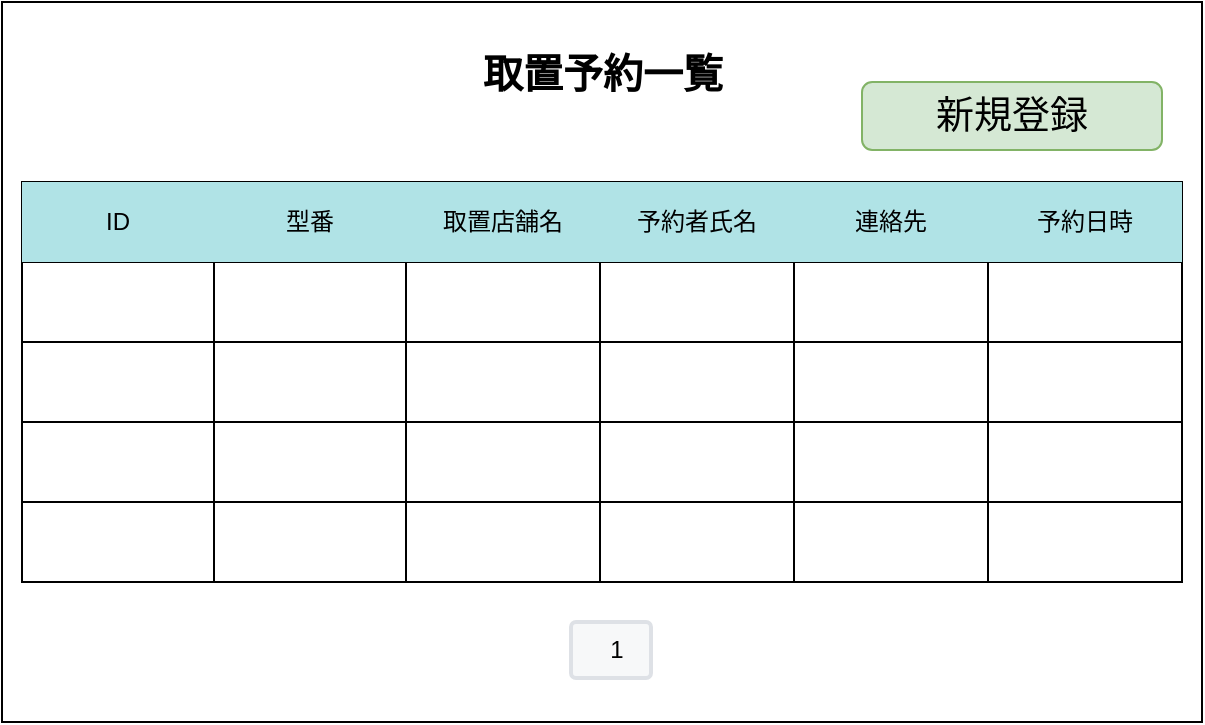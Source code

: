 <mxfile version="15.7.0" type="embed" pages="4">
    <diagram id="K4W08yTwAg88PEcUbGW-" name="S09-01 取置予約一覧">
        <mxGraphModel dx="747" dy="437" grid="1" gridSize="10" guides="1" tooltips="1" connect="1" arrows="1" fold="1" page="1" pageScale="1" pageWidth="827" pageHeight="1169" math="0" shadow="0">
            <root>
                <mxCell id="0"/>
                <mxCell id="1" parent="0"/>
                <mxCell id="4" value="" style="rounded=0;whiteSpace=wrap;html=1;" vertex="1" parent="1">
                    <mxGeometry x="40" y="40" width="600" height="360" as="geometry"/>
                </mxCell>
                <mxCell id="5" value="取置予約一覧" style="text;html=1;strokeColor=none;fillColor=none;align=center;verticalAlign=middle;whiteSpace=wrap;rounded=0;fontColor=default;fontStyle=1;fontSize=20;" vertex="1" parent="1">
                    <mxGeometry x="277.5" y="50" width="125" height="50" as="geometry"/>
                </mxCell>
                <mxCell id="6" value="&lt;span style=&quot;font-size: 19px&quot;&gt;新規登録&lt;/span&gt;" style="rounded=1;whiteSpace=wrap;html=1;align=center;labelBackgroundColor=none;fillColor=#d5e8d4;strokeColor=#82b366;" vertex="1" parent="1">
                    <mxGeometry x="470" y="80" width="150" height="34" as="geometry"/>
                </mxCell>
                <mxCell id="7" value="" style="shape=image;html=1;verticalAlign=top;verticalLabelPosition=bottom;labelBackgroundColor=#ffffff;imageAspect=0;aspect=fixed;image=https://cdn0.iconfinder.com/data/icons/essentials-9/128/__Right-128.png;fontSize=19;" vertex="1" parent="1">
                    <mxGeometry x="374.5" y="350" width="28" height="28" as="geometry"/>
                </mxCell>
                <mxCell id="8" value="1" style="rounded=1;arcSize=9;fillColor=#F7F8F9;align=center;spacingLeft=5;strokeColor=#DEE1E6;html=1;strokeWidth=2;fontSize=12" vertex="1" parent="1">
                    <mxGeometry x="324.5" y="350" width="40" height="28" as="geometry"/>
                </mxCell>
                <mxCell id="9" value="" style="shape=table;startSize=0;container=1;collapsible=0;childLayout=tableLayout;strokeColor=#000000;" vertex="1" parent="1">
                    <mxGeometry x="50" y="130" width="580" height="200" as="geometry"/>
                </mxCell>
                <mxCell id="10" value="" style="shape=partialRectangle;collapsible=0;dropTarget=0;pointerEvents=0;fillColor=none;top=0;left=0;bottom=0;right=0;points=[[0,0.5],[1,0.5]];portConstraint=eastwest;strokeColor=#999999;" vertex="1" parent="9">
                    <mxGeometry width="580" height="40" as="geometry"/>
                </mxCell>
                <mxCell id="11" value="ID" style="shape=partialRectangle;html=1;whiteSpace=wrap;connectable=0;overflow=hidden;fillColor=#b0e3e6;top=0;left=0;bottom=0;right=0;pointerEvents=1;strokeColor=#000000;" vertex="1" parent="10">
                    <mxGeometry width="96" height="40" as="geometry">
                        <mxRectangle width="96" height="40" as="alternateBounds"/>
                    </mxGeometry>
                </mxCell>
                <mxCell id="12" value="型番" style="shape=partialRectangle;html=1;whiteSpace=wrap;connectable=0;overflow=hidden;fillColor=#b0e3e6;top=0;left=0;bottom=0;right=0;pointerEvents=1;strokeColor=#000000;" vertex="1" parent="10">
                    <mxGeometry x="96" width="96" height="40" as="geometry">
                        <mxRectangle width="96" height="40" as="alternateBounds"/>
                    </mxGeometry>
                </mxCell>
                <mxCell id="13" value="取置店舗名" style="shape=partialRectangle;html=1;whiteSpace=wrap;connectable=0;overflow=hidden;fillColor=#b0e3e6;top=0;left=0;bottom=0;right=0;pointerEvents=1;strokeColor=#000000;" vertex="1" parent="10">
                    <mxGeometry x="192" width="97" height="40" as="geometry">
                        <mxRectangle width="97" height="40" as="alternateBounds"/>
                    </mxGeometry>
                </mxCell>
                <mxCell id="14" value="予約者氏名" style="shape=partialRectangle;html=1;whiteSpace=wrap;connectable=0;overflow=hidden;fillColor=#b0e3e6;top=0;left=0;bottom=0;right=0;pointerEvents=1;strokeColor=#000000;" vertex="1" parent="10">
                    <mxGeometry x="289" width="97" height="40" as="geometry">
                        <mxRectangle width="97" height="40" as="alternateBounds"/>
                    </mxGeometry>
                </mxCell>
                <mxCell id="15" value="連絡先" style="shape=partialRectangle;html=1;whiteSpace=wrap;connectable=0;overflow=hidden;fillColor=#b0e3e6;top=0;left=0;bottom=0;right=0;pointerEvents=1;strokeColor=#000000;" vertex="1" parent="10">
                    <mxGeometry x="386" width="97" height="40" as="geometry">
                        <mxRectangle width="97" height="40" as="alternateBounds"/>
                    </mxGeometry>
                </mxCell>
                <mxCell id="16" value="予約日時" style="shape=partialRectangle;html=1;whiteSpace=wrap;connectable=0;overflow=hidden;fillColor=#b0e3e6;top=0;left=0;bottom=0;right=0;pointerEvents=1;strokeColor=#000000;" vertex="1" parent="10">
                    <mxGeometry x="483" width="97" height="40" as="geometry">
                        <mxRectangle width="97" height="40" as="alternateBounds"/>
                    </mxGeometry>
                </mxCell>
                <mxCell id="17" value="" style="shape=partialRectangle;collapsible=0;dropTarget=0;pointerEvents=0;fillColor=none;top=0;left=0;bottom=0;right=0;points=[[0,0.5],[1,0.5]];portConstraint=eastwest;strokeColor=#999999;" vertex="1" parent="9">
                    <mxGeometry y="40" width="580" height="40" as="geometry"/>
                </mxCell>
                <mxCell id="18" value="" style="shape=partialRectangle;html=1;whiteSpace=wrap;connectable=0;overflow=hidden;fillColor=none;top=0;left=0;bottom=0;right=0;pointerEvents=1;strokeColor=#999999;" vertex="1" parent="17">
                    <mxGeometry width="96" height="40" as="geometry">
                        <mxRectangle width="96" height="40" as="alternateBounds"/>
                    </mxGeometry>
                </mxCell>
                <mxCell id="19" value="" style="shape=partialRectangle;html=1;whiteSpace=wrap;connectable=0;overflow=hidden;fillColor=none;top=0;left=0;bottom=0;right=0;pointerEvents=1;strokeColor=#999999;" vertex="1" parent="17">
                    <mxGeometry x="96" width="96" height="40" as="geometry">
                        <mxRectangle width="96" height="40" as="alternateBounds"/>
                    </mxGeometry>
                </mxCell>
                <mxCell id="20" value="" style="shape=partialRectangle;html=1;whiteSpace=wrap;connectable=0;overflow=hidden;fillColor=none;top=0;left=0;bottom=0;right=0;pointerEvents=1;strokeColor=#999999;" vertex="1" parent="17">
                    <mxGeometry x="192" width="97" height="40" as="geometry">
                        <mxRectangle width="97" height="40" as="alternateBounds"/>
                    </mxGeometry>
                </mxCell>
                <mxCell id="21" value="" style="shape=partialRectangle;html=1;whiteSpace=wrap;connectable=0;overflow=hidden;fillColor=none;top=0;left=0;bottom=0;right=0;pointerEvents=1;strokeColor=#999999;" vertex="1" parent="17">
                    <mxGeometry x="289" width="97" height="40" as="geometry">
                        <mxRectangle width="97" height="40" as="alternateBounds"/>
                    </mxGeometry>
                </mxCell>
                <mxCell id="22" value="" style="shape=partialRectangle;html=1;whiteSpace=wrap;connectable=0;overflow=hidden;fillColor=none;top=0;left=0;bottom=0;right=0;pointerEvents=1;strokeColor=#999999;" vertex="1" parent="17">
                    <mxGeometry x="386" width="97" height="40" as="geometry">
                        <mxRectangle width="97" height="40" as="alternateBounds"/>
                    </mxGeometry>
                </mxCell>
                <mxCell id="23" style="shape=partialRectangle;html=1;whiteSpace=wrap;connectable=0;overflow=hidden;fillColor=none;top=0;left=0;bottom=0;right=0;pointerEvents=1;strokeColor=#999999;" vertex="1" parent="17">
                    <mxGeometry x="483" width="97" height="40" as="geometry">
                        <mxRectangle width="97" height="40" as="alternateBounds"/>
                    </mxGeometry>
                </mxCell>
                <mxCell id="24" value="" style="shape=partialRectangle;collapsible=0;dropTarget=0;pointerEvents=0;fillColor=none;top=0;left=0;bottom=0;right=0;points=[[0,0.5],[1,0.5]];portConstraint=eastwest;strokeColor=#999999;" vertex="1" parent="9">
                    <mxGeometry y="80" width="580" height="40" as="geometry"/>
                </mxCell>
                <mxCell id="25" value="" style="shape=partialRectangle;html=1;whiteSpace=wrap;connectable=0;overflow=hidden;fillColor=none;top=0;left=0;bottom=0;right=0;pointerEvents=1;strokeColor=#999999;" vertex="1" parent="24">
                    <mxGeometry width="96" height="40" as="geometry">
                        <mxRectangle width="96" height="40" as="alternateBounds"/>
                    </mxGeometry>
                </mxCell>
                <mxCell id="26" value="" style="shape=partialRectangle;html=1;whiteSpace=wrap;connectable=0;overflow=hidden;fillColor=none;top=0;left=0;bottom=0;right=0;pointerEvents=1;strokeColor=#999999;" vertex="1" parent="24">
                    <mxGeometry x="96" width="96" height="40" as="geometry">
                        <mxRectangle width="96" height="40" as="alternateBounds"/>
                    </mxGeometry>
                </mxCell>
                <mxCell id="27" value="" style="shape=partialRectangle;html=1;whiteSpace=wrap;connectable=0;overflow=hidden;fillColor=none;top=0;left=0;bottom=0;right=0;pointerEvents=1;strokeColor=#999999;" vertex="1" parent="24">
                    <mxGeometry x="192" width="97" height="40" as="geometry">
                        <mxRectangle width="97" height="40" as="alternateBounds"/>
                    </mxGeometry>
                </mxCell>
                <mxCell id="28" value="" style="shape=partialRectangle;html=1;whiteSpace=wrap;connectable=0;overflow=hidden;fillColor=none;top=0;left=0;bottom=0;right=0;pointerEvents=1;strokeColor=#999999;" vertex="1" parent="24">
                    <mxGeometry x="289" width="97" height="40" as="geometry">
                        <mxRectangle width="97" height="40" as="alternateBounds"/>
                    </mxGeometry>
                </mxCell>
                <mxCell id="29" value="" style="shape=partialRectangle;html=1;whiteSpace=wrap;connectable=0;overflow=hidden;fillColor=none;top=0;left=0;bottom=0;right=0;pointerEvents=1;strokeColor=#999999;" vertex="1" parent="24">
                    <mxGeometry x="386" width="97" height="40" as="geometry">
                        <mxRectangle width="97" height="40" as="alternateBounds"/>
                    </mxGeometry>
                </mxCell>
                <mxCell id="30" style="shape=partialRectangle;html=1;whiteSpace=wrap;connectable=0;overflow=hidden;fillColor=none;top=0;left=0;bottom=0;right=0;pointerEvents=1;strokeColor=#999999;" vertex="1" parent="24">
                    <mxGeometry x="483" width="97" height="40" as="geometry">
                        <mxRectangle width="97" height="40" as="alternateBounds"/>
                    </mxGeometry>
                </mxCell>
                <mxCell id="31" value="" style="shape=partialRectangle;collapsible=0;dropTarget=0;pointerEvents=0;fillColor=none;top=0;left=0;bottom=0;right=0;points=[[0,0.5],[1,0.5]];portConstraint=eastwest;strokeColor=#999999;" vertex="1" parent="9">
                    <mxGeometry y="120" width="580" height="40" as="geometry"/>
                </mxCell>
                <mxCell id="32" value="" style="shape=partialRectangle;html=1;whiteSpace=wrap;connectable=0;overflow=hidden;fillColor=none;top=0;left=0;bottom=0;right=0;pointerEvents=1;strokeColor=#999999;" vertex="1" parent="31">
                    <mxGeometry width="96" height="40" as="geometry">
                        <mxRectangle width="96" height="40" as="alternateBounds"/>
                    </mxGeometry>
                </mxCell>
                <mxCell id="33" value="" style="shape=partialRectangle;html=1;whiteSpace=wrap;connectable=0;overflow=hidden;fillColor=none;top=0;left=0;bottom=0;right=0;pointerEvents=1;strokeColor=#999999;" vertex="1" parent="31">
                    <mxGeometry x="96" width="96" height="40" as="geometry">
                        <mxRectangle width="96" height="40" as="alternateBounds"/>
                    </mxGeometry>
                </mxCell>
                <mxCell id="34" value="" style="shape=partialRectangle;html=1;whiteSpace=wrap;connectable=0;overflow=hidden;fillColor=none;top=0;left=0;bottom=0;right=0;pointerEvents=1;strokeColor=#999999;" vertex="1" parent="31">
                    <mxGeometry x="192" width="97" height="40" as="geometry">
                        <mxRectangle width="97" height="40" as="alternateBounds"/>
                    </mxGeometry>
                </mxCell>
                <mxCell id="35" value="" style="shape=partialRectangle;html=1;whiteSpace=wrap;connectable=0;overflow=hidden;fillColor=none;top=0;left=0;bottom=0;right=0;pointerEvents=1;strokeColor=#999999;" vertex="1" parent="31">
                    <mxGeometry x="289" width="97" height="40" as="geometry">
                        <mxRectangle width="97" height="40" as="alternateBounds"/>
                    </mxGeometry>
                </mxCell>
                <mxCell id="36" value="" style="shape=partialRectangle;html=1;whiteSpace=wrap;connectable=0;overflow=hidden;fillColor=none;top=0;left=0;bottom=0;right=0;pointerEvents=1;strokeColor=#999999;" vertex="1" parent="31">
                    <mxGeometry x="386" width="97" height="40" as="geometry">
                        <mxRectangle width="97" height="40" as="alternateBounds"/>
                    </mxGeometry>
                </mxCell>
                <mxCell id="37" style="shape=partialRectangle;html=1;whiteSpace=wrap;connectable=0;overflow=hidden;fillColor=none;top=0;left=0;bottom=0;right=0;pointerEvents=1;strokeColor=#999999;" vertex="1" parent="31">
                    <mxGeometry x="483" width="97" height="40" as="geometry">
                        <mxRectangle width="97" height="40" as="alternateBounds"/>
                    </mxGeometry>
                </mxCell>
                <mxCell id="38" value="" style="shape=partialRectangle;collapsible=0;dropTarget=0;pointerEvents=0;fillColor=none;top=0;left=0;bottom=0;right=0;points=[[0,0.5],[1,0.5]];portConstraint=eastwest;strokeColor=#999999;" vertex="1" parent="9">
                    <mxGeometry y="160" width="580" height="40" as="geometry"/>
                </mxCell>
                <mxCell id="39" value="" style="shape=partialRectangle;html=1;whiteSpace=wrap;connectable=0;overflow=hidden;fillColor=none;top=0;left=0;bottom=0;right=0;pointerEvents=1;strokeColor=#999999;" vertex="1" parent="38">
                    <mxGeometry width="96" height="40" as="geometry">
                        <mxRectangle width="96" height="40" as="alternateBounds"/>
                    </mxGeometry>
                </mxCell>
                <mxCell id="40" value="" style="shape=partialRectangle;html=1;whiteSpace=wrap;connectable=0;overflow=hidden;fillColor=none;top=0;left=0;bottom=0;right=0;pointerEvents=1;strokeColor=#999999;" vertex="1" parent="38">
                    <mxGeometry x="96" width="96" height="40" as="geometry">
                        <mxRectangle width="96" height="40" as="alternateBounds"/>
                    </mxGeometry>
                </mxCell>
                <mxCell id="41" value="" style="shape=partialRectangle;html=1;whiteSpace=wrap;connectable=0;overflow=hidden;fillColor=none;top=0;left=0;bottom=0;right=0;pointerEvents=1;strokeColor=#999999;" vertex="1" parent="38">
                    <mxGeometry x="192" width="97" height="40" as="geometry">
                        <mxRectangle width="97" height="40" as="alternateBounds"/>
                    </mxGeometry>
                </mxCell>
                <mxCell id="42" value="" style="shape=partialRectangle;html=1;whiteSpace=wrap;connectable=0;overflow=hidden;fillColor=none;top=0;left=0;bottom=0;right=0;pointerEvents=1;strokeColor=#999999;" vertex="1" parent="38">
                    <mxGeometry x="289" width="97" height="40" as="geometry">
                        <mxRectangle width="97" height="40" as="alternateBounds"/>
                    </mxGeometry>
                </mxCell>
                <mxCell id="43" value="" style="shape=partialRectangle;html=1;whiteSpace=wrap;connectable=0;overflow=hidden;fillColor=none;top=0;left=0;bottom=0;right=0;pointerEvents=1;strokeColor=#999999;" vertex="1" parent="38">
                    <mxGeometry x="386" width="97" height="40" as="geometry">
                        <mxRectangle width="97" height="40" as="alternateBounds"/>
                    </mxGeometry>
                </mxCell>
                <mxCell id="44" style="shape=partialRectangle;html=1;whiteSpace=wrap;connectable=0;overflow=hidden;fillColor=none;top=0;left=0;bottom=0;right=0;pointerEvents=1;strokeColor=#999999;" vertex="1" parent="38">
                    <mxGeometry x="483" width="97" height="40" as="geometry">
                        <mxRectangle width="97" height="40" as="alternateBounds"/>
                    </mxGeometry>
                </mxCell>
                <mxCell id="2" value="名称未設定レイヤ" parent="0"/>
                <mxCell id="3" value="名称未設定レイヤ" parent="0"/>
            </root>
        </mxGraphModel>
    </diagram>
    <diagram id="hJ6PoeBV1xR7DKpLhHnH" name="S09-02 取置予約新規登録">
        &#xa;
        <mxGraphModel dx="1574" dy="1606" grid="1" gridSize="10" guides="1" tooltips="1" connect="1" arrows="1" fold="1" page="1" pageScale="1" pageWidth="827" pageHeight="1169" math="0" shadow="0">
            &#xa;
            <root>
                &#xa;
                <mxCell id="eaUeBVpq3exUolBu3DuL-0"/>
                &#xa;
                <mxCell id="eaUeBVpq3exUolBu3DuL-1" style="locked=1;" parent="eaUeBVpq3exUolBu3DuL-0"/>
                &#xa;
                <mxCell id="SEgrAdCsbzQRBIXkQoGk-2" value="" style="rounded=0;whiteSpace=wrap;html=1;fillColor=default;strokeColor=default;fontColor=default;" vertex="1" parent="eaUeBVpq3exUolBu3DuL-1">
                    &#xa;
                    <mxGeometry x="15" y="36.5" width="680" height="403.5" as="geometry"/>
                    &#xa;
                </mxCell>
                &#xa;
                <mxCell id="SEgrAdCsbzQRBIXkQoGk-3" value="取置予約新規登録" style="text;html=1;strokeColor=none;fillColor=none;align=center;verticalAlign=middle;whiteSpace=wrap;rounded=0;fontColor=default;fontStyle=1;fontSize=20;" vertex="1" parent="eaUeBVpq3exUolBu3DuL-1">
                    &#xa;
                    <mxGeometry x="271.25" y="55" width="167.5" height="50" as="geometry"/>
                    &#xa;
                </mxCell>
                &#xa;
                <mxCell id="SEgrAdCsbzQRBIXkQoGk-4" value="ID" style="text;html=1;strokeColor=none;fillColor=none;align=center;verticalAlign=middle;whiteSpace=wrap;rounded=0;" vertex="1" parent="eaUeBVpq3exUolBu3DuL-1">
                    &#xa;
                    <mxGeometry x="120" y="125" width="60" height="30" as="geometry"/>
                    &#xa;
                </mxCell>
                &#xa;
                <mxCell id="SEgrAdCsbzQRBIXkQoGk-5" value="" style="rounded=1;arcSize=9;fillColor=#F7F8F9;align=left;spacingLeft=5;strokeColor=#DEE1E6;html=1;strokeWidth=2;fontSize=12" vertex="1" parent="eaUeBVpq3exUolBu3DuL-1">
                    &#xa;
                    <mxGeometry x="218" y="125" width="290" height="33" as="geometry"/>
                    &#xa;
                </mxCell>
                &#xa;
                <mxCell id="SEgrAdCsbzQRBIXkQoGk-6" value="型番" style="text;html=1;strokeColor=none;fillColor=none;align=center;verticalAlign=middle;whiteSpace=wrap;rounded=0;" vertex="1" parent="eaUeBVpq3exUolBu3DuL-1">
                    &#xa;
                    <mxGeometry x="100" y="165.5" width="100" height="30" as="geometry"/>
                    &#xa;
                </mxCell>
                &#xa;
                <mxCell id="SEgrAdCsbzQRBIXkQoGk-7" value="" style="rounded=1;arcSize=9;fillColor=#F7F8F9;align=left;spacingLeft=5;strokeColor=#DEE1E6;html=1;strokeWidth=2;fontSize=12" vertex="1" parent="eaUeBVpq3exUolBu3DuL-1">
                    &#xa;
                    <mxGeometry x="218" y="165.5" width="290" height="33" as="geometry"/>
                    &#xa;
                </mxCell>
                &#xa;
                <mxCell id="SEgrAdCsbzQRBIXkQoGk-8" value="取置店舗名" style="text;html=1;strokeColor=none;fillColor=none;align=center;verticalAlign=middle;whiteSpace=wrap;rounded=0;" vertex="1" parent="eaUeBVpq3exUolBu3DuL-1">
                    &#xa;
                    <mxGeometry x="115" y="207" width="70" height="30" as="geometry"/>
                    &#xa;
                </mxCell>
                &#xa;
                <mxCell id="SEgrAdCsbzQRBIXkQoGk-9" value="予約者氏名" style="text;html=1;strokeColor=none;fillColor=none;align=center;verticalAlign=middle;whiteSpace=wrap;rounded=0;" vertex="1" parent="eaUeBVpq3exUolBu3DuL-1">
                    &#xa;
                    <mxGeometry x="115" y="245.5" width="70" height="30" as="geometry"/>
                    &#xa;
                </mxCell>
                &#xa;
                <mxCell id="SEgrAdCsbzQRBIXkQoGk-10" value="" style="rounded=1;arcSize=9;fillColor=#ffffff;strokeColor=#4C9AFF;html=1;strokeWidth=2;spacingLeft=30;fontColor=#000000;align=left" vertex="1" parent="eaUeBVpq3exUolBu3DuL-1">
                    &#xa;
                    <mxGeometry x="218" y="205.5" width="290" height="33" as="geometry"/>
                    &#xa;
                </mxCell>
                &#xa;
                <mxCell id="SEgrAdCsbzQRBIXkQoGk-11" value="" style="shape=step;whiteSpace=wrap;html=1;rounded=0;strokeColor=none;strokeWidth=2;fillColor=#0A1E43;gradientColor=none;fontFamily=Verdana;fontSize=14;fontColor=#000000;align=left;direction=south;size=0.65;" vertex="1" parent="SEgrAdCsbzQRBIXkQoGk-10">
                    &#xa;
                    <mxGeometry x="1" y="0.5" width="10" height="7" relative="1" as="geometry">
                        &#xa;
                        <mxPoint x="-24" y="-3" as="offset"/>
                        &#xa;
                    </mxGeometry>
                    &#xa;
                </mxCell>
                &#xa;
                <mxCell id="SEgrAdCsbzQRBIXkQoGk-12" value="" style="rounded=1;arcSize=9;fillColor=#F7F8F9;align=left;spacingLeft=5;strokeColor=#DEE1E6;html=1;strokeWidth=2;fontSize=12" vertex="1" parent="eaUeBVpq3exUolBu3DuL-1">
                    &#xa;
                    <mxGeometry x="218" y="245.5" width="290" height="33" as="geometry"/>
                    &#xa;
                </mxCell>
                &#xa;
                <mxCell id="SEgrAdCsbzQRBIXkQoGk-13" value="連絡先" style="text;html=1;strokeColor=none;fillColor=none;align=center;verticalAlign=middle;whiteSpace=wrap;rounded=0;" vertex="1" parent="eaUeBVpq3exUolBu3DuL-1">
                    &#xa;
                    <mxGeometry x="115" y="284" width="70" height="30" as="geometry"/>
                    &#xa;
                </mxCell>
                &#xa;
                <mxCell id="SEgrAdCsbzQRBIXkQoGk-14" value="" style="rounded=1;arcSize=9;fillColor=#F7F8F9;align=left;spacingLeft=5;strokeColor=#DEE1E6;html=1;strokeWidth=2;fontSize=12" vertex="1" parent="eaUeBVpq3exUolBu3DuL-1">
                    &#xa;
                    <mxGeometry x="218" y="284" width="290" height="33" as="geometry"/>
                    &#xa;
                </mxCell>
                &#xa;
                <mxCell id="SEgrAdCsbzQRBIXkQoGk-15" value="予約日時" style="text;html=1;strokeColor=none;fillColor=none;align=center;verticalAlign=middle;whiteSpace=wrap;rounded=0;" vertex="1" parent="eaUeBVpq3exUolBu3DuL-1">
                    &#xa;
                    <mxGeometry x="115" y="327" width="70" height="30" as="geometry"/>
                    &#xa;
                </mxCell>
                &#xa;
                <mxCell id="SEgrAdCsbzQRBIXkQoGk-16" value="" style="rounded=1;arcSize=9;fillColor=#F7F8F9;align=left;spacingLeft=5;strokeColor=#DEE1E6;html=1;strokeWidth=2;fontSize=12" vertex="1" parent="eaUeBVpq3exUolBu3DuL-1">
                    &#xa;
                    <mxGeometry x="218" y="327" width="290" height="33" as="geometry"/>
                    &#xa;
                </mxCell>
                &#xa;
                <mxCell id="SEgrAdCsbzQRBIXkQoGk-17" value="&lt;span style=&quot;font-size: 19px&quot;&gt;登録&lt;/span&gt;" style="rounded=1;whiteSpace=wrap;html=1;align=center;labelBackgroundColor=none;fillColor=#d5e8d4;strokeColor=#82b366;" vertex="1" parent="eaUeBVpq3exUolBu3DuL-1">
                    &#xa;
                    <mxGeometry x="298" y="385" width="130" height="34" as="geometry"/>
                    &#xa;
                </mxCell>
                &#xa;
                <mxCell id="SEgrAdCsbzQRBIXkQoGk-18" value="①" style="whiteSpace=wrap;html=1;aspect=fixed;fontSize=21;" vertex="1" parent="eaUeBVpq3exUolBu3DuL-1">
                    &#xa;
                    <mxGeometry x="344" y="-23" width="44" height="44" as="geometry"/>
                    &#xa;
                </mxCell>
                &#xa;
                <mxCell id="SEgrAdCsbzQRBIXkQoGk-19" value="②" style="whiteSpace=wrap;html=1;aspect=fixed;fontSize=21;" vertex="1" parent="eaUeBVpq3exUolBu3DuL-1">
                    &#xa;
                    <mxGeometry x="-34" y="170" width="44" height="44" as="geometry"/>
                    &#xa;
                </mxCell>
                &#xa;
                <mxCell id="SEgrAdCsbzQRBIXkQoGk-20" value="" style="endArrow=none;html=1;rounded=0;fontSize=19;entryX=1;entryY=0.5;entryDx=0;entryDy=0;exitX=0;exitY=0.5;exitDx=0;exitDy=0;" edge="1" parent="eaUeBVpq3exUolBu3DuL-1" target="SEgrAdCsbzQRBIXkQoGk-19">
                    &#xa;
                    <mxGeometry width="50" height="50" relative="1" as="geometry">
                        &#xa;
                        <mxPoint x="130" y="150" as="sourcePoint"/>
                        &#xa;
                        <mxPoint x="160" y="260" as="targetPoint"/>
                        &#xa;
                    </mxGeometry>
                    &#xa;
                </mxCell>
                &#xa;
                <mxCell id="SEgrAdCsbzQRBIXkQoGk-21" value="③" style="whiteSpace=wrap;html=1;aspect=fixed;fontSize=21;" vertex="1" parent="eaUeBVpq3exUolBu3DuL-1">
                    &#xa;
                    <mxGeometry x="720" y="131" width="44" height="44" as="geometry"/>
                    &#xa;
                </mxCell>
                &#xa;
                <mxCell id="SEgrAdCsbzQRBIXkQoGk-22" value="" style="endArrow=none;html=1;rounded=0;fontSize=19;entryX=0;entryY=0.5;entryDx=0;entryDy=0;exitX=1;exitY=0.5;exitDx=0;exitDy=0;" edge="1" parent="eaUeBVpq3exUolBu3DuL-1" target="SEgrAdCsbzQRBIXkQoGk-21">
                    &#xa;
                    <mxGeometry width="50" height="50" relative="1" as="geometry">
                        &#xa;
                        <mxPoint x="508" y="142.5" as="sourcePoint"/>
                        &#xa;
                        <mxPoint x="914" y="281" as="targetPoint"/>
                        &#xa;
                    </mxGeometry>
                    &#xa;
                </mxCell>
                &#xa;
                <mxCell id="SEgrAdCsbzQRBIXkQoGk-23" value="④" style="whiteSpace=wrap;html=1;aspect=fixed;fontSize=21;" vertex="1" parent="eaUeBVpq3exUolBu3DuL-1">
                    &#xa;
                    <mxGeometry x="720" y="187" width="44" height="44" as="geometry"/>
                    &#xa;
                </mxCell>
                &#xa;
                <mxCell id="SEgrAdCsbzQRBIXkQoGk-24" value="" style="endArrow=none;html=1;rounded=0;fontSize=19;entryX=0;entryY=0.5;entryDx=0;entryDy=0;exitX=1;exitY=0.5;exitDx=0;exitDy=0;" edge="1" parent="eaUeBVpq3exUolBu3DuL-1" target="SEgrAdCsbzQRBIXkQoGk-23">
                    &#xa;
                    <mxGeometry width="50" height="50" relative="1" as="geometry">
                        &#xa;
                        <mxPoint x="508" y="183" as="sourcePoint"/>
                        &#xa;
                        <mxPoint x="924" y="291" as="targetPoint"/>
                        &#xa;
                    </mxGeometry>
                    &#xa;
                </mxCell>
                &#xa;
                <mxCell id="SEgrAdCsbzQRBIXkQoGk-25" value="⑤" style="whiteSpace=wrap;html=1;aspect=fixed;fontSize=21;" vertex="1" parent="eaUeBVpq3exUolBu3DuL-1">
                    &#xa;
                    <mxGeometry x="720" y="241" width="44" height="44" as="geometry"/>
                    &#xa;
                </mxCell>
                &#xa;
                <mxCell id="SEgrAdCsbzQRBIXkQoGk-26" value="" style="endArrow=none;html=1;rounded=0;fontSize=19;entryX=0;entryY=0.5;entryDx=0;entryDy=0;exitX=1;exitY=0.5;exitDx=0;exitDy=0;exitPerimeter=0;" edge="1" parent="eaUeBVpq3exUolBu3DuL-1" target="SEgrAdCsbzQRBIXkQoGk-25">
                    &#xa;
                    <mxGeometry width="50" height="50" relative="1" as="geometry">
                        &#xa;
                        <mxPoint x="508" y="223" as="sourcePoint"/>
                        &#xa;
                        <mxPoint x="934" y="301" as="targetPoint"/>
                        &#xa;
                    </mxGeometry>
                    &#xa;
                </mxCell>
                &#xa;
                <mxCell id="SEgrAdCsbzQRBIXkQoGk-27" value="⑥" style="whiteSpace=wrap;html=1;aspect=fixed;fontSize=21;" vertex="1" parent="eaUeBVpq3exUolBu3DuL-1">
                    &#xa;
                    <mxGeometry x="720" y="301" width="44" height="44" as="geometry"/>
                    &#xa;
                </mxCell>
                &#xa;
                <mxCell id="SEgrAdCsbzQRBIXkQoGk-28" value="" style="endArrow=none;html=1;rounded=0;fontSize=19;entryX=0;entryY=0.5;entryDx=0;entryDy=0;exitX=1;exitY=0.5;exitDx=0;exitDy=0;" edge="1" parent="eaUeBVpq3exUolBu3DuL-1" target="SEgrAdCsbzQRBIXkQoGk-27">
                    &#xa;
                    <mxGeometry width="50" height="50" relative="1" as="geometry">
                        &#xa;
                        <mxPoint x="508" y="263" as="sourcePoint"/>
                        &#xa;
                        <mxPoint x="914" y="411" as="targetPoint"/>
                        &#xa;
                    </mxGeometry>
                    &#xa;
                </mxCell>
                &#xa;
                <mxCell id="SEgrAdCsbzQRBIXkQoGk-29" value="⑦" style="whiteSpace=wrap;html=1;aspect=fixed;fontSize=21;" vertex="1" parent="eaUeBVpq3exUolBu3DuL-1">
                    &#xa;
                    <mxGeometry x="720" y="353" width="44" height="44" as="geometry"/>
                    &#xa;
                </mxCell>
                &#xa;
                <mxCell id="SEgrAdCsbzQRBIXkQoGk-30" value="" style="endArrow=none;html=1;rounded=0;fontSize=19;entryX=0;entryY=0.5;entryDx=0;entryDy=0;exitX=1;exitY=0.5;exitDx=0;exitDy=0;" edge="1" parent="eaUeBVpq3exUolBu3DuL-1" target="SEgrAdCsbzQRBIXkQoGk-29">
                    &#xa;
                    <mxGeometry width="50" height="50" relative="1" as="geometry">
                        &#xa;
                        <mxPoint x="508" y="301.5" as="sourcePoint"/>
                        &#xa;
                        <mxPoint x="914" y="463" as="targetPoint"/>
                        &#xa;
                    </mxGeometry>
                    &#xa;
                </mxCell>
                &#xa;
                <mxCell id="SEgrAdCsbzQRBIXkQoGk-31" value="⑧" style="whiteSpace=wrap;html=1;aspect=fixed;fontSize=21;" vertex="1" parent="eaUeBVpq3exUolBu3DuL-1">
                    &#xa;
                    <mxGeometry x="720" y="409" width="44" height="44" as="geometry"/>
                    &#xa;
                </mxCell>
                &#xa;
                <mxCell id="SEgrAdCsbzQRBIXkQoGk-32" value="" style="endArrow=none;html=1;rounded=0;fontSize=19;entryX=0;entryY=0.5;entryDx=0;entryDy=0;exitX=1;exitY=0.5;exitDx=0;exitDy=0;" edge="1" parent="eaUeBVpq3exUolBu3DuL-1" target="SEgrAdCsbzQRBIXkQoGk-31">
                    &#xa;
                    <mxGeometry width="50" height="50" relative="1" as="geometry">
                        &#xa;
                        <mxPoint x="508" y="344.5" as="sourcePoint"/>
                        &#xa;
                        <mxPoint x="914" y="519" as="targetPoint"/>
                        &#xa;
                    </mxGeometry>
                    &#xa;
                </mxCell>
                &#xa;
                <mxCell id="SEgrAdCsbzQRBIXkQoGk-33" value="" style="endArrow=none;html=1;rounded=0;fontSize=19;entryX=0.5;entryY=1;entryDx=0;entryDy=0;" edge="1" parent="eaUeBVpq3exUolBu3DuL-1">
                    &#xa;
                    <mxGeometry width="50" height="50" relative="1" as="geometry">
                        &#xa;
                        <mxPoint x="366" y="71" as="sourcePoint"/>
                        &#xa;
                        <mxPoint x="366" y="21" as="targetPoint"/>
                        &#xa;
                    </mxGeometry>
                    &#xa;
                </mxCell>
                &#xa;
                <mxCell id="SEgrAdCsbzQRBIXkQoGk-34" value="⑨" style="whiteSpace=wrap;html=1;aspect=fixed;fontSize=21;" vertex="1" parent="eaUeBVpq3exUolBu3DuL-1">
                    &#xa;
                    <mxGeometry x="344" y="453" width="44" height="44" as="geometry"/>
                    &#xa;
                </mxCell>
                &#xa;
                <mxCell id="SEgrAdCsbzQRBIXkQoGk-35" value="" style="endArrow=none;html=1;rounded=0;fontSize=19;entryX=0.5;entryY=0;entryDx=0;entryDy=0;" edge="1" parent="eaUeBVpq3exUolBu3DuL-1" source="SEgrAdCsbzQRBIXkQoGk-17" target="SEgrAdCsbzQRBIXkQoGk-34">
                    &#xa;
                    <mxGeometry width="50" height="50" relative="1" as="geometry">
                        &#xa;
                        <mxPoint x="431" y="418" as="sourcePoint"/>
                        &#xa;
                        <mxPoint x="308" y="459" as="targetPoint"/>
                        &#xa;
                    </mxGeometry>
                    &#xa;
                </mxCell>
                &#xa;
                <mxCell id="SEgrAdCsbzQRBIXkQoGk-0" value="名称未設定レイヤ" parent="eaUeBVpq3exUolBu3DuL-0"/>
                &#xa;
                <mxCell id="SEgrAdCsbzQRBIXkQoGk-1" value="名称未設定レイヤ" parent="eaUeBVpq3exUolBu3DuL-0"/>
                &#xa;
            </root>
            &#xa;
        </mxGraphModel>
        &#xa;
    </diagram>
    <diagram id="pT7FJ-pN_2OWSLN0Gr4p" name="S09-03 取置予約詳細">
        &#xa;        &#xa;&#xa;
        <mxGraphModel dx="814" dy="339" grid="1" gridSize="10" guides="1" tooltips="1" connect="1" arrows="1" fold="1" page="1" pageScale="1" pageWidth="827" pageHeight="1169" math="0" shadow="0">
            &#xa;            &#xa;&#xa;
            <root>
                &#xa;                &#xa;&#xa;
                <mxCell id="YZAfcLKVHmxV2qAa13qw-0"/>
                &#xa;                &#xa;&#xa;
                <mxCell id="YZAfcLKVHmxV2qAa13qw-1" parent="YZAfcLKVHmxV2qAa13qw-0"/>
                &#xa;                &#xa;&#xa;
            </root>
            &#xa;            &#xa;&#xa;
        </mxGraphModel>
        &#xa;        &#xa;&#xa;
    </diagram>
    <diagram id="_vI2pD9Gbq5UdkS1BRRV" name="S09-04 取置予約編集">
        <mxGraphModel dx="747" dy="437" grid="1" gridSize="10" guides="1" tooltips="1" connect="1" arrows="1" fold="1" page="1" pageScale="1" pageWidth="827" pageHeight="1169" math="0" shadow="0">
            <root>
                <mxCell id="M8V1lJCJl-_Va2_Hlphw-0"/>
                <mxCell id="M8V1lJCJl-_Va2_Hlphw-1" parent="M8V1lJCJl-_Va2_Hlphw-0"/>
                <mxCell id="FzHvPBmvHHLvKi9Reqea-2" value="" style="rounded=0;whiteSpace=wrap;html=1;" vertex="1" parent="M8V1lJCJl-_Va2_Hlphw-1">
                    <mxGeometry x="15" y="36.5" width="680" height="403.5" as="geometry"/>
                </mxCell>
                <mxCell id="FzHvPBmvHHLvKi9Reqea-3" value="取置予約編集" style="text;html=1;strokeColor=none;fillColor=none;align=center;verticalAlign=middle;whiteSpace=wrap;rounded=0;fontColor=default;fontStyle=1;fontSize=20;" vertex="1" parent="M8V1lJCJl-_Va2_Hlphw-1">
                    <mxGeometry x="282.5" y="55" width="145" height="50" as="geometry"/>
                </mxCell>
                <mxCell id="FzHvPBmvHHLvKi9Reqea-4" value="ID" style="text;html=1;strokeColor=none;fillColor=none;align=center;verticalAlign=middle;whiteSpace=wrap;rounded=0;" vertex="1" parent="M8V1lJCJl-_Va2_Hlphw-1">
                    <mxGeometry x="120" y="125" width="60" height="30" as="geometry"/>
                </mxCell>
                <mxCell id="FzHvPBmvHHLvKi9Reqea-5" value="" style="rounded=1;arcSize=9;fillColor=#F7F8F9;align=left;spacingLeft=5;strokeColor=#DEE1E6;html=1;strokeWidth=2;fontSize=12" vertex="1" parent="M8V1lJCJl-_Va2_Hlphw-1">
                    <mxGeometry x="218" y="125" width="290" height="33" as="geometry"/>
                </mxCell>
                <mxCell id="FzHvPBmvHHLvKi9Reqea-6" value="型番" style="text;html=1;strokeColor=none;fillColor=none;align=center;verticalAlign=middle;whiteSpace=wrap;rounded=0;" vertex="1" parent="M8V1lJCJl-_Va2_Hlphw-1">
                    <mxGeometry x="100" y="165.5" width="100" height="30" as="geometry"/>
                </mxCell>
                <mxCell id="FzHvPBmvHHLvKi9Reqea-7" value="" style="rounded=1;arcSize=9;fillColor=#F7F8F9;align=left;spacingLeft=5;strokeColor=#DEE1E6;html=1;strokeWidth=2;fontSize=12" vertex="1" parent="M8V1lJCJl-_Va2_Hlphw-1">
                    <mxGeometry x="218" y="165.5" width="290" height="33" as="geometry"/>
                </mxCell>
                <mxCell id="FzHvPBmvHHLvKi9Reqea-8" value="取置店舗名" style="text;html=1;strokeColor=none;fillColor=none;align=center;verticalAlign=middle;whiteSpace=wrap;rounded=0;" vertex="1" parent="M8V1lJCJl-_Va2_Hlphw-1">
                    <mxGeometry x="115" y="207" width="70" height="30" as="geometry"/>
                </mxCell>
                <mxCell id="FzHvPBmvHHLvKi9Reqea-9" value="予約者氏名" style="text;html=1;strokeColor=none;fillColor=none;align=center;verticalAlign=middle;whiteSpace=wrap;rounded=0;" vertex="1" parent="M8V1lJCJl-_Va2_Hlphw-1">
                    <mxGeometry x="115" y="245.5" width="70" height="30" as="geometry"/>
                </mxCell>
                <mxCell id="FzHvPBmvHHLvKi9Reqea-10" value="&lt;span style=&quot;font-size: 19px&quot;&gt;更新&lt;/span&gt;" style="rounded=1;whiteSpace=wrap;html=1;align=center;labelBackgroundColor=none;fillColor=#d5e8d4;strokeColor=#82b366;" vertex="1" parent="M8V1lJCJl-_Va2_Hlphw-1">
                    <mxGeometry x="218" y="385" width="130" height="34" as="geometry"/>
                </mxCell>
                <mxCell id="FzHvPBmvHHLvKi9Reqea-11" value="" style="rounded=1;arcSize=9;fillColor=#ffffff;strokeColor=#4C9AFF;html=1;strokeWidth=2;spacingLeft=30;fontColor=#000000;align=left" vertex="1" parent="M8V1lJCJl-_Va2_Hlphw-1">
                    <mxGeometry x="218" y="205.5" width="290" height="33" as="geometry"/>
                </mxCell>
                <mxCell id="FzHvPBmvHHLvKi9Reqea-12" value="" style="shape=step;whiteSpace=wrap;html=1;rounded=0;strokeColor=none;strokeWidth=2;fillColor=#0A1E43;gradientColor=none;fontFamily=Verdana;fontSize=14;fontColor=#000000;align=left;direction=south;size=0.65;" vertex="1" parent="FzHvPBmvHHLvKi9Reqea-11">
                    <mxGeometry x="1" y="0.5" width="10" height="7" relative="1" as="geometry">
                        <mxPoint x="-24" y="-3" as="offset"/>
                    </mxGeometry>
                </mxCell>
                <mxCell id="FzHvPBmvHHLvKi9Reqea-13" value="" style="rounded=1;arcSize=9;fillColor=#F7F8F9;align=left;spacingLeft=5;strokeColor=#DEE1E6;html=1;strokeWidth=2;fontSize=12" vertex="1" parent="M8V1lJCJl-_Va2_Hlphw-1">
                    <mxGeometry x="218" y="245.5" width="290" height="33" as="geometry"/>
                </mxCell>
                <mxCell id="FzHvPBmvHHLvKi9Reqea-14" value="連絡先" style="text;html=1;strokeColor=none;fillColor=none;align=center;verticalAlign=middle;whiteSpace=wrap;rounded=0;" vertex="1" parent="M8V1lJCJl-_Va2_Hlphw-1">
                    <mxGeometry x="115" y="284" width="70" height="30" as="geometry"/>
                </mxCell>
                <mxCell id="FzHvPBmvHHLvKi9Reqea-15" value="" style="rounded=1;arcSize=9;fillColor=#F7F8F9;align=left;spacingLeft=5;strokeColor=#DEE1E6;html=1;strokeWidth=2;fontSize=12" vertex="1" parent="M8V1lJCJl-_Va2_Hlphw-1">
                    <mxGeometry x="218" y="284" width="290" height="33" as="geometry"/>
                </mxCell>
                <mxCell id="FzHvPBmvHHLvKi9Reqea-16" value="予約日時" style="text;html=1;strokeColor=none;fillColor=none;align=center;verticalAlign=middle;whiteSpace=wrap;rounded=0;" vertex="1" parent="M8V1lJCJl-_Va2_Hlphw-1">
                    <mxGeometry x="115" y="327" width="70" height="30" as="geometry"/>
                </mxCell>
                <mxCell id="FzHvPBmvHHLvKi9Reqea-17" value="" style="rounded=1;arcSize=9;fillColor=#F7F8F9;align=left;spacingLeft=5;strokeColor=#DEE1E6;html=1;strokeWidth=2;fontSize=12" vertex="1" parent="M8V1lJCJl-_Va2_Hlphw-1">
                    <mxGeometry x="218" y="327" width="290" height="33" as="geometry"/>
                </mxCell>
                <mxCell id="FzHvPBmvHHLvKi9Reqea-18" value="&lt;span style=&quot;font-size: 19px&quot;&gt;更新&lt;/span&gt;" style="rounded=1;whiteSpace=wrap;html=1;align=center;labelBackgroundColor=none;fillColor=#d5e8d4;strokeColor=#82b366;" vertex="1" parent="M8V1lJCJl-_Va2_Hlphw-1">
                    <mxGeometry x="364" y="385" width="130" height="34" as="geometry"/>
                </mxCell>
                <mxCell id="FzHvPBmvHHLvKi9Reqea-0" value="名称未設定レイヤ" parent="M8V1lJCJl-_Va2_Hlphw-0"/>
                <mxCell id="FzHvPBmvHHLvKi9Reqea-1" value="名称未設定レイヤ" parent="M8V1lJCJl-_Va2_Hlphw-0"/>
            </root>
        </mxGraphModel>
    </diagram>
</mxfile>